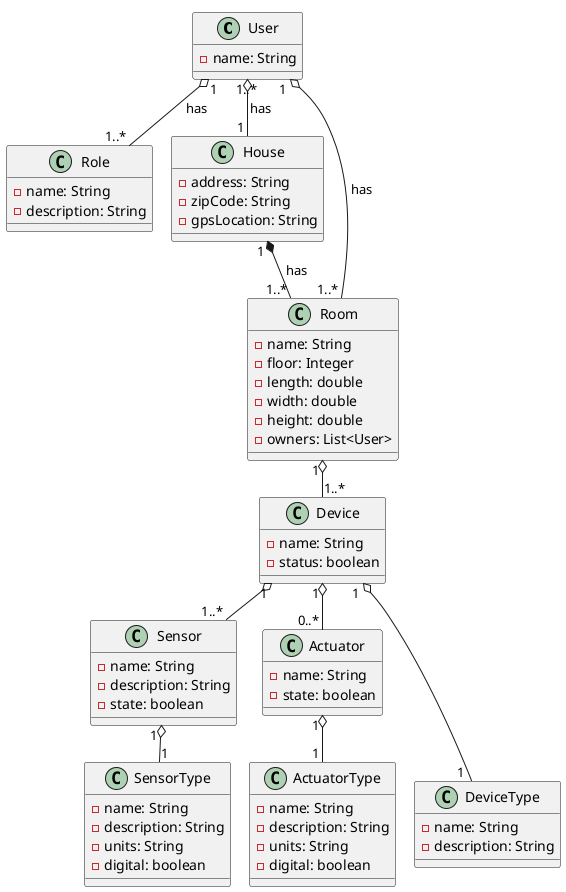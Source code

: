 @startuml
!pragma layout smetana


class User{
    -name: String

}
class Role{
    -name: String
    -description: String
    }

class House{
    -address: String
    -zipCode: String
    -gpsLocation: String


    }
class Room{
    -name: String
    -floor: Integer
    -length: double
    -width: double
    -height: double
    -owners: List<User>
    }
class Device{
    -name: String
    -status: boolean

    }
class Sensor{
    -name: String
    -description: String
    -state: boolean

    }
class Actuator{
    -name: String
    -state: boolean
    }
class DeviceType{
    -name: String
    -description: String
    }
class SensorType{
    -name: String
    -description: String
    -units: String
    -digital: boolean
    }
class ActuatorType{
    -name: String
    -description: String
    -units: String
    -digital: boolean
    }

House "1 " *-- "1..* " Room : has
User "1..* " o-- "1 " House : has
User "1    " o-- "1..* " Role : has
User "1 " o-- "1..* " Room : has
Room "1 " o-- "1..* " Device
Device "1 " o-- "1..* " Sensor
Device "1 " o-- "0..* " Actuator
Device "1 " o--- "1  " DeviceType
Sensor "1 " o-- "1 " SensorType
Actuator "1 " o-- "1 " ActuatorType



@enduml